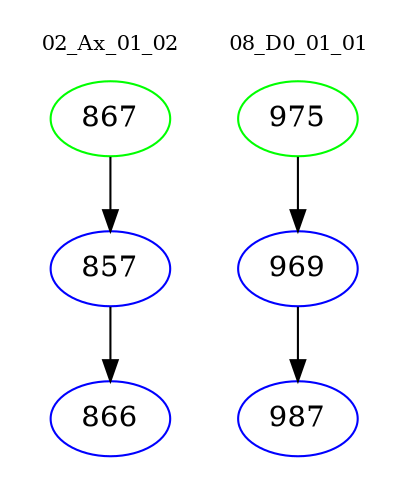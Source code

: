 digraph{
subgraph cluster_0 {
color = white
label = "02_Ax_01_02";
fontsize=10;
T0_867 [label="867", color="green"]
T0_867 -> T0_857 [color="black"]
T0_857 [label="857", color="blue"]
T0_857 -> T0_866 [color="black"]
T0_866 [label="866", color="blue"]
}
subgraph cluster_1 {
color = white
label = "08_D0_01_01";
fontsize=10;
T1_975 [label="975", color="green"]
T1_975 -> T1_969 [color="black"]
T1_969 [label="969", color="blue"]
T1_969 -> T1_987 [color="black"]
T1_987 [label="987", color="blue"]
}
}
